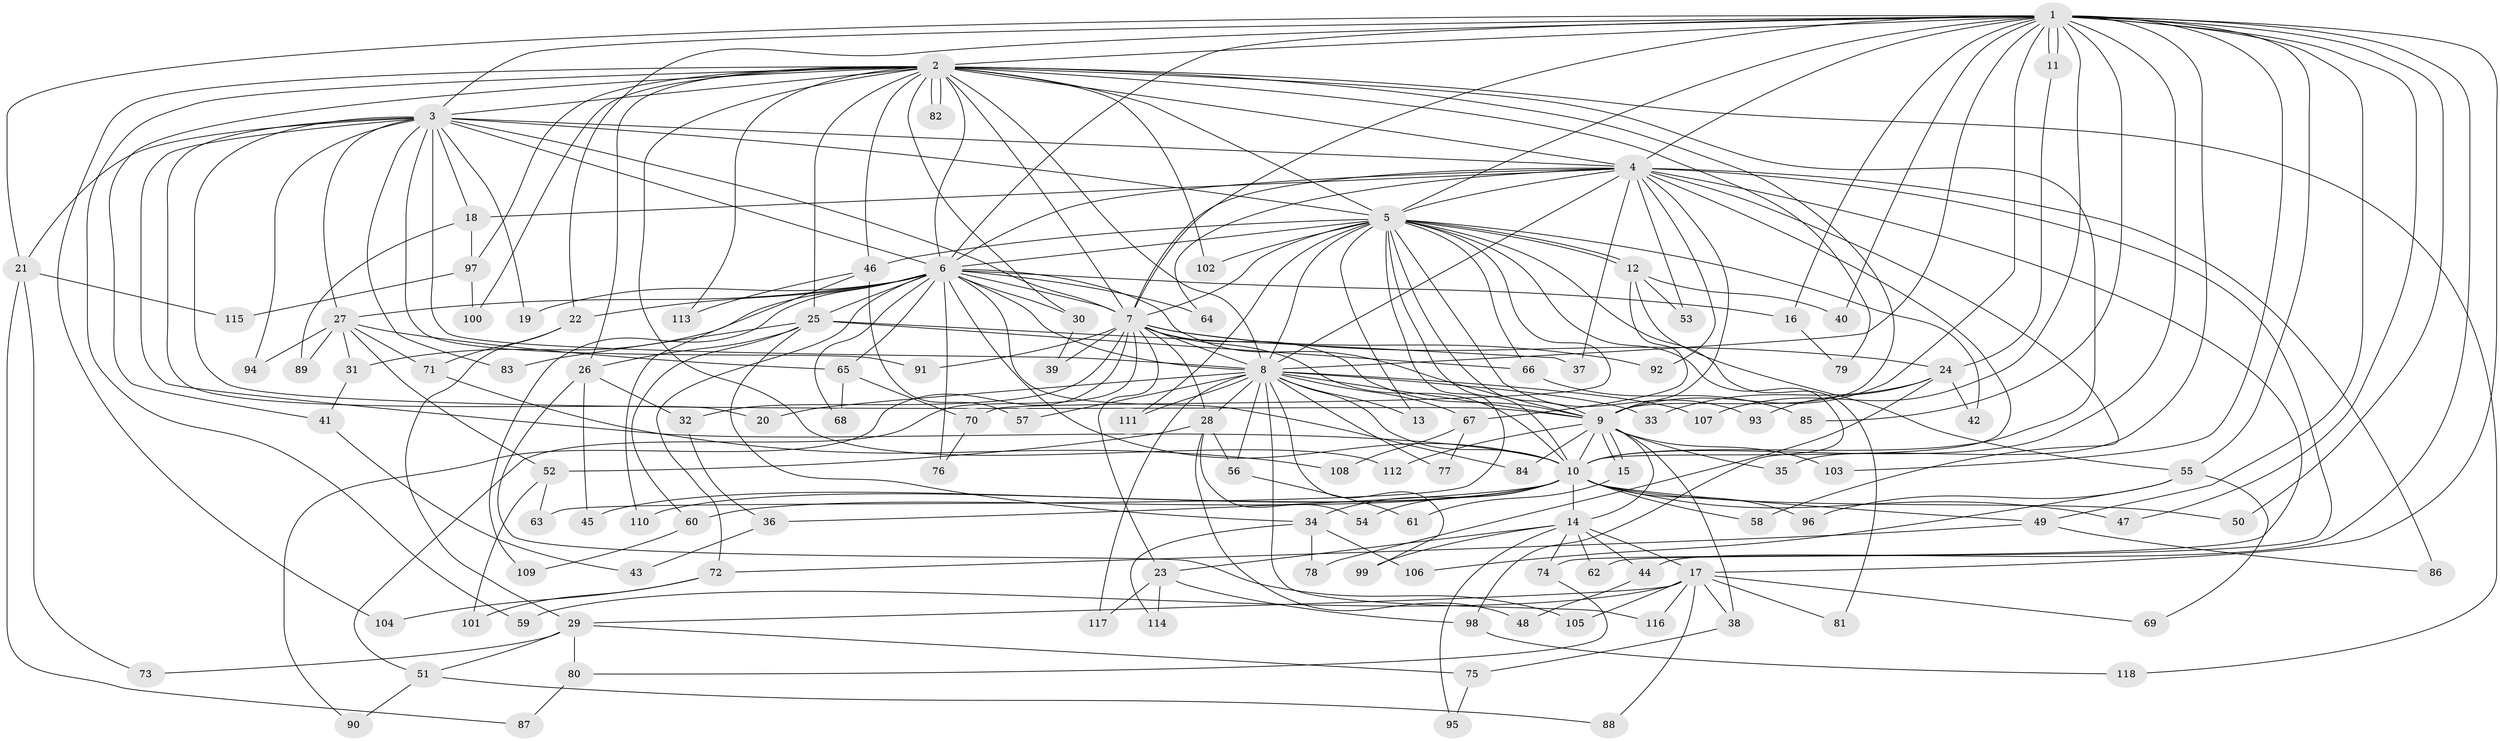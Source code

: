 // coarse degree distribution, {37: 0.011111111111111112, 15: 0.022222222222222223, 22: 0.011111111111111112, 21: 0.022222222222222223, 19: 0.011111111111111112, 20: 0.011111111111111112, 3: 0.1, 6: 0.05555555555555555, 2: 0.5777777777777777, 10: 0.022222222222222223, 5: 0.05555555555555555, 8: 0.022222222222222223, 9: 0.011111111111111112, 4: 0.05555555555555555, 1: 0.011111111111111112}
// Generated by graph-tools (version 1.1) at 2025/41/03/06/25 10:41:40]
// undirected, 118 vertices, 261 edges
graph export_dot {
graph [start="1"]
  node [color=gray90,style=filled];
  1;
  2;
  3;
  4;
  5;
  6;
  7;
  8;
  9;
  10;
  11;
  12;
  13;
  14;
  15;
  16;
  17;
  18;
  19;
  20;
  21;
  22;
  23;
  24;
  25;
  26;
  27;
  28;
  29;
  30;
  31;
  32;
  33;
  34;
  35;
  36;
  37;
  38;
  39;
  40;
  41;
  42;
  43;
  44;
  45;
  46;
  47;
  48;
  49;
  50;
  51;
  52;
  53;
  54;
  55;
  56;
  57;
  58;
  59;
  60;
  61;
  62;
  63;
  64;
  65;
  66;
  67;
  68;
  69;
  70;
  71;
  72;
  73;
  74;
  75;
  76;
  77;
  78;
  79;
  80;
  81;
  82;
  83;
  84;
  85;
  86;
  87;
  88;
  89;
  90;
  91;
  92;
  93;
  94;
  95;
  96;
  97;
  98;
  99;
  100;
  101;
  102;
  103;
  104;
  105;
  106;
  107;
  108;
  109;
  110;
  111;
  112;
  113;
  114;
  115;
  116;
  117;
  118;
  1 -- 2;
  1 -- 3;
  1 -- 4;
  1 -- 5;
  1 -- 6;
  1 -- 7;
  1 -- 8;
  1 -- 9;
  1 -- 10;
  1 -- 11;
  1 -- 11;
  1 -- 16;
  1 -- 17;
  1 -- 21;
  1 -- 22;
  1 -- 35;
  1 -- 40;
  1 -- 44;
  1 -- 47;
  1 -- 49;
  1 -- 50;
  1 -- 55;
  1 -- 85;
  1 -- 103;
  1 -- 107;
  2 -- 3;
  2 -- 4;
  2 -- 5;
  2 -- 6;
  2 -- 7;
  2 -- 8;
  2 -- 9;
  2 -- 10;
  2 -- 25;
  2 -- 26;
  2 -- 30;
  2 -- 41;
  2 -- 46;
  2 -- 59;
  2 -- 79;
  2 -- 82;
  2 -- 82;
  2 -- 97;
  2 -- 100;
  2 -- 102;
  2 -- 104;
  2 -- 112;
  2 -- 113;
  2 -- 118;
  3 -- 4;
  3 -- 5;
  3 -- 6;
  3 -- 7;
  3 -- 8;
  3 -- 9;
  3 -- 10;
  3 -- 18;
  3 -- 19;
  3 -- 20;
  3 -- 21;
  3 -- 27;
  3 -- 83;
  3 -- 91;
  3 -- 94;
  4 -- 5;
  4 -- 6;
  4 -- 7;
  4 -- 8;
  4 -- 9;
  4 -- 10;
  4 -- 18;
  4 -- 37;
  4 -- 53;
  4 -- 58;
  4 -- 62;
  4 -- 64;
  4 -- 74;
  4 -- 86;
  4 -- 92;
  5 -- 6;
  5 -- 7;
  5 -- 8;
  5 -- 9;
  5 -- 10;
  5 -- 12;
  5 -- 12;
  5 -- 13;
  5 -- 42;
  5 -- 46;
  5 -- 63;
  5 -- 66;
  5 -- 70;
  5 -- 81;
  5 -- 93;
  5 -- 98;
  5 -- 102;
  5 -- 111;
  6 -- 7;
  6 -- 8;
  6 -- 9;
  6 -- 10;
  6 -- 16;
  6 -- 19;
  6 -- 22;
  6 -- 25;
  6 -- 27;
  6 -- 30;
  6 -- 31;
  6 -- 64;
  6 -- 65;
  6 -- 68;
  6 -- 72;
  6 -- 76;
  6 -- 84;
  6 -- 109;
  7 -- 8;
  7 -- 9;
  7 -- 10;
  7 -- 23;
  7 -- 24;
  7 -- 28;
  7 -- 32;
  7 -- 39;
  7 -- 51;
  7 -- 90;
  7 -- 91;
  7 -- 92;
  8 -- 9;
  8 -- 10;
  8 -- 13;
  8 -- 20;
  8 -- 28;
  8 -- 33;
  8 -- 56;
  8 -- 57;
  8 -- 67;
  8 -- 77;
  8 -- 99;
  8 -- 107;
  8 -- 111;
  8 -- 116;
  8 -- 117;
  9 -- 10;
  9 -- 14;
  9 -- 15;
  9 -- 15;
  9 -- 35;
  9 -- 38;
  9 -- 84;
  9 -- 103;
  9 -- 112;
  10 -- 14;
  10 -- 34;
  10 -- 36;
  10 -- 45;
  10 -- 47;
  10 -- 49;
  10 -- 50;
  10 -- 54;
  10 -- 58;
  10 -- 60;
  10 -- 96;
  10 -- 110;
  11 -- 24;
  12 -- 40;
  12 -- 53;
  12 -- 55;
  12 -- 67;
  14 -- 17;
  14 -- 23;
  14 -- 44;
  14 -- 62;
  14 -- 74;
  14 -- 95;
  14 -- 99;
  15 -- 61;
  16 -- 79;
  17 -- 29;
  17 -- 38;
  17 -- 59;
  17 -- 69;
  17 -- 81;
  17 -- 88;
  17 -- 105;
  17 -- 116;
  18 -- 89;
  18 -- 97;
  21 -- 73;
  21 -- 87;
  21 -- 115;
  22 -- 29;
  22 -- 71;
  23 -- 98;
  23 -- 114;
  23 -- 117;
  24 -- 33;
  24 -- 42;
  24 -- 78;
  24 -- 93;
  25 -- 26;
  25 -- 34;
  25 -- 37;
  25 -- 60;
  25 -- 66;
  25 -- 83;
  26 -- 32;
  26 -- 45;
  26 -- 105;
  27 -- 31;
  27 -- 52;
  27 -- 65;
  27 -- 71;
  27 -- 89;
  27 -- 94;
  28 -- 48;
  28 -- 52;
  28 -- 54;
  28 -- 56;
  29 -- 51;
  29 -- 73;
  29 -- 75;
  29 -- 80;
  30 -- 39;
  31 -- 41;
  32 -- 36;
  34 -- 78;
  34 -- 106;
  34 -- 114;
  36 -- 43;
  38 -- 75;
  41 -- 43;
  44 -- 48;
  46 -- 57;
  46 -- 110;
  46 -- 113;
  49 -- 72;
  49 -- 86;
  51 -- 88;
  51 -- 90;
  52 -- 63;
  52 -- 101;
  55 -- 69;
  55 -- 96;
  55 -- 106;
  56 -- 61;
  60 -- 109;
  65 -- 68;
  65 -- 70;
  66 -- 85;
  67 -- 77;
  67 -- 108;
  70 -- 76;
  71 -- 108;
  72 -- 101;
  72 -- 104;
  74 -- 80;
  75 -- 95;
  80 -- 87;
  97 -- 100;
  97 -- 115;
  98 -- 118;
}
